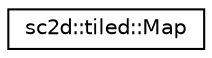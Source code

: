 digraph "Graphical Class Hierarchy"
{
  edge [fontname="Helvetica",fontsize="10",labelfontname="Helvetica",labelfontsize="10"];
  node [fontname="Helvetica",fontsize="10",shape=record];
  rankdir="LR";
  Node0 [label="sc2d::tiled::Map",height=0.2,width=0.4,color="black", fillcolor="white", style="filled",URL="$classsc2d_1_1tiled_1_1Map.html"];
}
